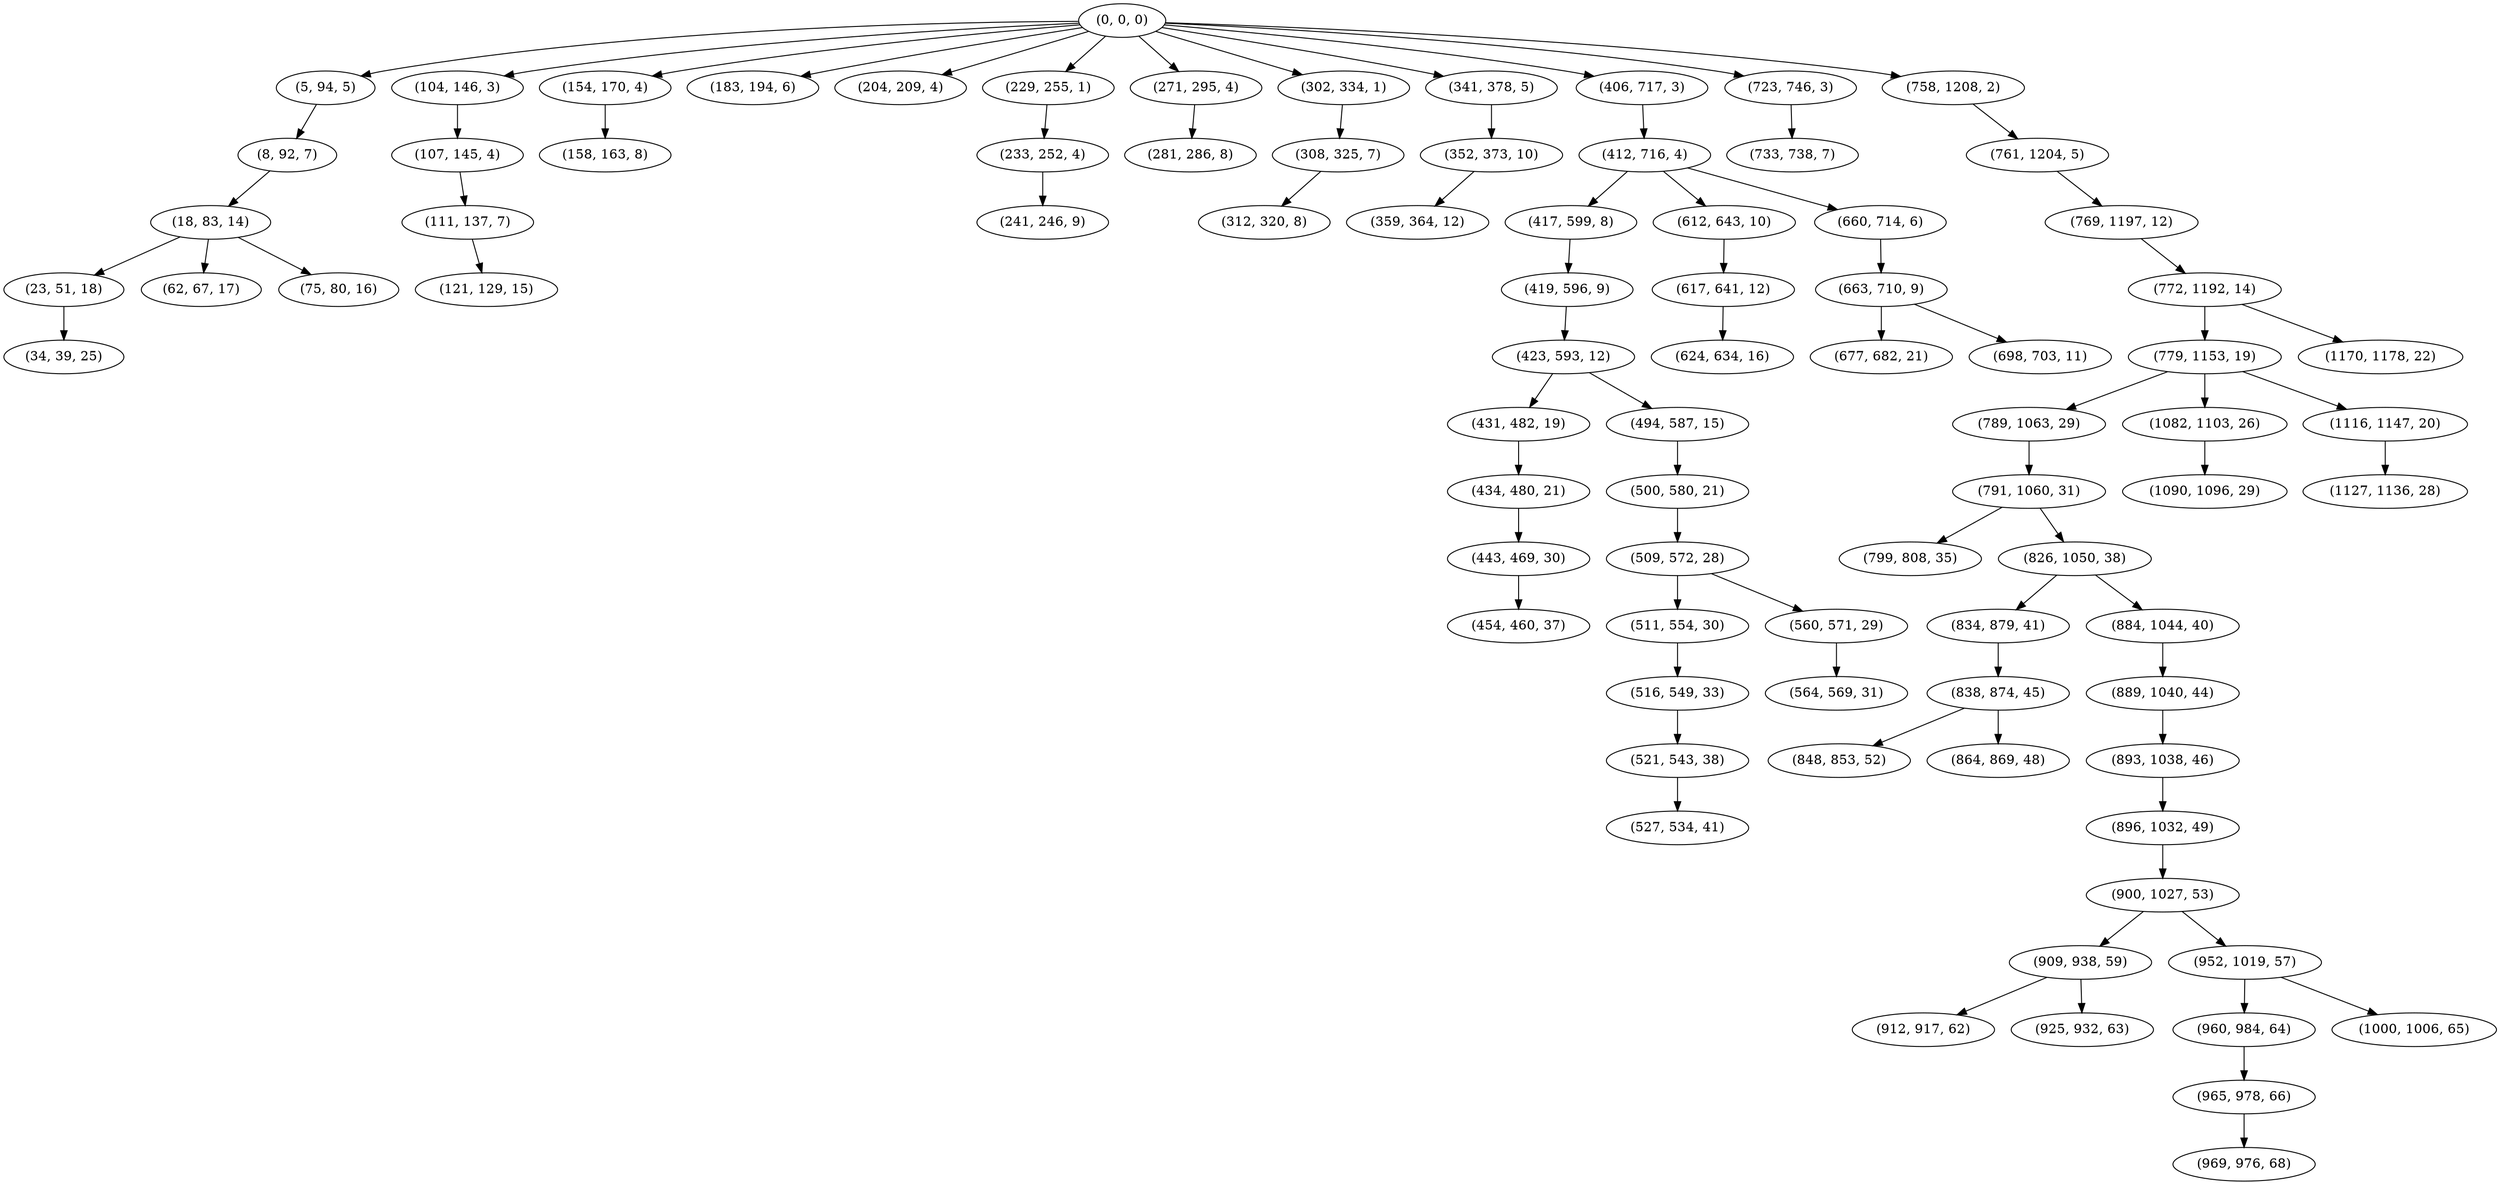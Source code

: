 digraph tree {
    "(0, 0, 0)";
    "(5, 94, 5)";
    "(8, 92, 7)";
    "(18, 83, 14)";
    "(23, 51, 18)";
    "(34, 39, 25)";
    "(62, 67, 17)";
    "(75, 80, 16)";
    "(104, 146, 3)";
    "(107, 145, 4)";
    "(111, 137, 7)";
    "(121, 129, 15)";
    "(154, 170, 4)";
    "(158, 163, 8)";
    "(183, 194, 6)";
    "(204, 209, 4)";
    "(229, 255, 1)";
    "(233, 252, 4)";
    "(241, 246, 9)";
    "(271, 295, 4)";
    "(281, 286, 8)";
    "(302, 334, 1)";
    "(308, 325, 7)";
    "(312, 320, 8)";
    "(341, 378, 5)";
    "(352, 373, 10)";
    "(359, 364, 12)";
    "(406, 717, 3)";
    "(412, 716, 4)";
    "(417, 599, 8)";
    "(419, 596, 9)";
    "(423, 593, 12)";
    "(431, 482, 19)";
    "(434, 480, 21)";
    "(443, 469, 30)";
    "(454, 460, 37)";
    "(494, 587, 15)";
    "(500, 580, 21)";
    "(509, 572, 28)";
    "(511, 554, 30)";
    "(516, 549, 33)";
    "(521, 543, 38)";
    "(527, 534, 41)";
    "(560, 571, 29)";
    "(564, 569, 31)";
    "(612, 643, 10)";
    "(617, 641, 12)";
    "(624, 634, 16)";
    "(660, 714, 6)";
    "(663, 710, 9)";
    "(677, 682, 21)";
    "(698, 703, 11)";
    "(723, 746, 3)";
    "(733, 738, 7)";
    "(758, 1208, 2)";
    "(761, 1204, 5)";
    "(769, 1197, 12)";
    "(772, 1192, 14)";
    "(779, 1153, 19)";
    "(789, 1063, 29)";
    "(791, 1060, 31)";
    "(799, 808, 35)";
    "(826, 1050, 38)";
    "(834, 879, 41)";
    "(838, 874, 45)";
    "(848, 853, 52)";
    "(864, 869, 48)";
    "(884, 1044, 40)";
    "(889, 1040, 44)";
    "(893, 1038, 46)";
    "(896, 1032, 49)";
    "(900, 1027, 53)";
    "(909, 938, 59)";
    "(912, 917, 62)";
    "(925, 932, 63)";
    "(952, 1019, 57)";
    "(960, 984, 64)";
    "(965, 978, 66)";
    "(969, 976, 68)";
    "(1000, 1006, 65)";
    "(1082, 1103, 26)";
    "(1090, 1096, 29)";
    "(1116, 1147, 20)";
    "(1127, 1136, 28)";
    "(1170, 1178, 22)";
    "(0, 0, 0)" -> "(5, 94, 5)";
    "(0, 0, 0)" -> "(104, 146, 3)";
    "(0, 0, 0)" -> "(154, 170, 4)";
    "(0, 0, 0)" -> "(183, 194, 6)";
    "(0, 0, 0)" -> "(204, 209, 4)";
    "(0, 0, 0)" -> "(229, 255, 1)";
    "(0, 0, 0)" -> "(271, 295, 4)";
    "(0, 0, 0)" -> "(302, 334, 1)";
    "(0, 0, 0)" -> "(341, 378, 5)";
    "(0, 0, 0)" -> "(406, 717, 3)";
    "(0, 0, 0)" -> "(723, 746, 3)";
    "(0, 0, 0)" -> "(758, 1208, 2)";
    "(5, 94, 5)" -> "(8, 92, 7)";
    "(8, 92, 7)" -> "(18, 83, 14)";
    "(18, 83, 14)" -> "(23, 51, 18)";
    "(18, 83, 14)" -> "(62, 67, 17)";
    "(18, 83, 14)" -> "(75, 80, 16)";
    "(23, 51, 18)" -> "(34, 39, 25)";
    "(104, 146, 3)" -> "(107, 145, 4)";
    "(107, 145, 4)" -> "(111, 137, 7)";
    "(111, 137, 7)" -> "(121, 129, 15)";
    "(154, 170, 4)" -> "(158, 163, 8)";
    "(229, 255, 1)" -> "(233, 252, 4)";
    "(233, 252, 4)" -> "(241, 246, 9)";
    "(271, 295, 4)" -> "(281, 286, 8)";
    "(302, 334, 1)" -> "(308, 325, 7)";
    "(308, 325, 7)" -> "(312, 320, 8)";
    "(341, 378, 5)" -> "(352, 373, 10)";
    "(352, 373, 10)" -> "(359, 364, 12)";
    "(406, 717, 3)" -> "(412, 716, 4)";
    "(412, 716, 4)" -> "(417, 599, 8)";
    "(412, 716, 4)" -> "(612, 643, 10)";
    "(412, 716, 4)" -> "(660, 714, 6)";
    "(417, 599, 8)" -> "(419, 596, 9)";
    "(419, 596, 9)" -> "(423, 593, 12)";
    "(423, 593, 12)" -> "(431, 482, 19)";
    "(423, 593, 12)" -> "(494, 587, 15)";
    "(431, 482, 19)" -> "(434, 480, 21)";
    "(434, 480, 21)" -> "(443, 469, 30)";
    "(443, 469, 30)" -> "(454, 460, 37)";
    "(494, 587, 15)" -> "(500, 580, 21)";
    "(500, 580, 21)" -> "(509, 572, 28)";
    "(509, 572, 28)" -> "(511, 554, 30)";
    "(509, 572, 28)" -> "(560, 571, 29)";
    "(511, 554, 30)" -> "(516, 549, 33)";
    "(516, 549, 33)" -> "(521, 543, 38)";
    "(521, 543, 38)" -> "(527, 534, 41)";
    "(560, 571, 29)" -> "(564, 569, 31)";
    "(612, 643, 10)" -> "(617, 641, 12)";
    "(617, 641, 12)" -> "(624, 634, 16)";
    "(660, 714, 6)" -> "(663, 710, 9)";
    "(663, 710, 9)" -> "(677, 682, 21)";
    "(663, 710, 9)" -> "(698, 703, 11)";
    "(723, 746, 3)" -> "(733, 738, 7)";
    "(758, 1208, 2)" -> "(761, 1204, 5)";
    "(761, 1204, 5)" -> "(769, 1197, 12)";
    "(769, 1197, 12)" -> "(772, 1192, 14)";
    "(772, 1192, 14)" -> "(779, 1153, 19)";
    "(772, 1192, 14)" -> "(1170, 1178, 22)";
    "(779, 1153, 19)" -> "(789, 1063, 29)";
    "(779, 1153, 19)" -> "(1082, 1103, 26)";
    "(779, 1153, 19)" -> "(1116, 1147, 20)";
    "(789, 1063, 29)" -> "(791, 1060, 31)";
    "(791, 1060, 31)" -> "(799, 808, 35)";
    "(791, 1060, 31)" -> "(826, 1050, 38)";
    "(826, 1050, 38)" -> "(834, 879, 41)";
    "(826, 1050, 38)" -> "(884, 1044, 40)";
    "(834, 879, 41)" -> "(838, 874, 45)";
    "(838, 874, 45)" -> "(848, 853, 52)";
    "(838, 874, 45)" -> "(864, 869, 48)";
    "(884, 1044, 40)" -> "(889, 1040, 44)";
    "(889, 1040, 44)" -> "(893, 1038, 46)";
    "(893, 1038, 46)" -> "(896, 1032, 49)";
    "(896, 1032, 49)" -> "(900, 1027, 53)";
    "(900, 1027, 53)" -> "(909, 938, 59)";
    "(900, 1027, 53)" -> "(952, 1019, 57)";
    "(909, 938, 59)" -> "(912, 917, 62)";
    "(909, 938, 59)" -> "(925, 932, 63)";
    "(952, 1019, 57)" -> "(960, 984, 64)";
    "(952, 1019, 57)" -> "(1000, 1006, 65)";
    "(960, 984, 64)" -> "(965, 978, 66)";
    "(965, 978, 66)" -> "(969, 976, 68)";
    "(1082, 1103, 26)" -> "(1090, 1096, 29)";
    "(1116, 1147, 20)" -> "(1127, 1136, 28)";
}
